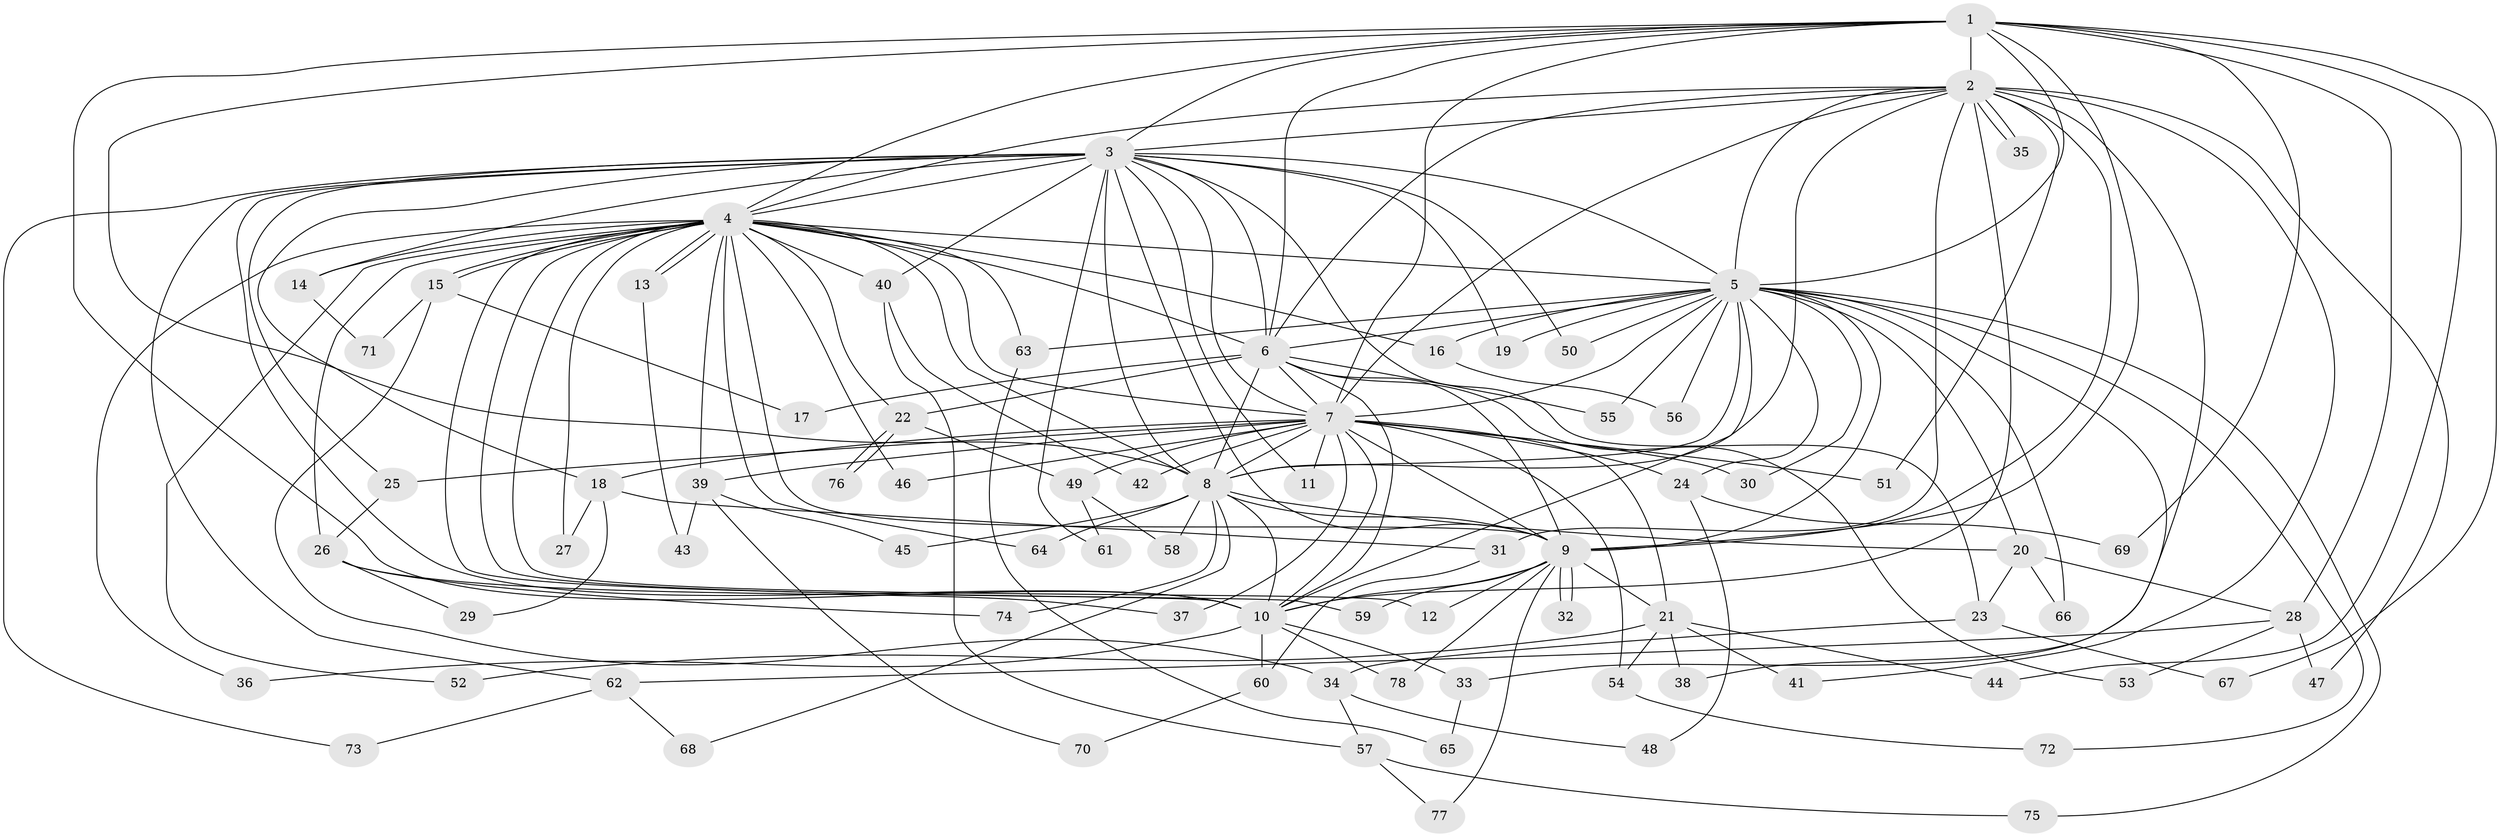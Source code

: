 // coarse degree distribution, {16: 0.017241379310344827, 14: 0.017241379310344827, 21: 0.034482758620689655, 29: 0.017241379310344827, 18: 0.017241379310344827, 9: 0.017241379310344827, 2: 0.5, 3: 0.15517241379310345, 5: 0.08620689655172414, 7: 0.034482758620689655, 4: 0.05172413793103448, 1: 0.034482758620689655, 6: 0.017241379310344827}
// Generated by graph-tools (version 1.1) at 2025/51/02/27/25 19:51:49]
// undirected, 78 vertices, 181 edges
graph export_dot {
graph [start="1"]
  node [color=gray90,style=filled];
  1;
  2;
  3;
  4;
  5;
  6;
  7;
  8;
  9;
  10;
  11;
  12;
  13;
  14;
  15;
  16;
  17;
  18;
  19;
  20;
  21;
  22;
  23;
  24;
  25;
  26;
  27;
  28;
  29;
  30;
  31;
  32;
  33;
  34;
  35;
  36;
  37;
  38;
  39;
  40;
  41;
  42;
  43;
  44;
  45;
  46;
  47;
  48;
  49;
  50;
  51;
  52;
  53;
  54;
  55;
  56;
  57;
  58;
  59;
  60;
  61;
  62;
  63;
  64;
  65;
  66;
  67;
  68;
  69;
  70;
  71;
  72;
  73;
  74;
  75;
  76;
  77;
  78;
  1 -- 2;
  1 -- 3;
  1 -- 4;
  1 -- 5;
  1 -- 6;
  1 -- 7;
  1 -- 8;
  1 -- 9;
  1 -- 10;
  1 -- 28;
  1 -- 44;
  1 -- 67;
  1 -- 69;
  2 -- 3;
  2 -- 4;
  2 -- 5;
  2 -- 6;
  2 -- 7;
  2 -- 8;
  2 -- 9;
  2 -- 10;
  2 -- 31;
  2 -- 33;
  2 -- 35;
  2 -- 35;
  2 -- 41;
  2 -- 47;
  2 -- 51;
  3 -- 4;
  3 -- 5;
  3 -- 6;
  3 -- 7;
  3 -- 8;
  3 -- 9;
  3 -- 10;
  3 -- 11;
  3 -- 14;
  3 -- 18;
  3 -- 19;
  3 -- 23;
  3 -- 25;
  3 -- 40;
  3 -- 50;
  3 -- 61;
  3 -- 62;
  3 -- 73;
  4 -- 5;
  4 -- 6;
  4 -- 7;
  4 -- 8;
  4 -- 9;
  4 -- 10;
  4 -- 12;
  4 -- 13;
  4 -- 13;
  4 -- 14;
  4 -- 15;
  4 -- 15;
  4 -- 16;
  4 -- 22;
  4 -- 26;
  4 -- 27;
  4 -- 36;
  4 -- 39;
  4 -- 40;
  4 -- 46;
  4 -- 52;
  4 -- 59;
  4 -- 63;
  4 -- 64;
  5 -- 6;
  5 -- 7;
  5 -- 8;
  5 -- 9;
  5 -- 10;
  5 -- 16;
  5 -- 19;
  5 -- 20;
  5 -- 24;
  5 -- 30;
  5 -- 38;
  5 -- 50;
  5 -- 55;
  5 -- 56;
  5 -- 63;
  5 -- 66;
  5 -- 72;
  5 -- 75;
  6 -- 7;
  6 -- 8;
  6 -- 9;
  6 -- 10;
  6 -- 17;
  6 -- 22;
  6 -- 53;
  6 -- 55;
  7 -- 8;
  7 -- 9;
  7 -- 10;
  7 -- 11;
  7 -- 18;
  7 -- 21;
  7 -- 24;
  7 -- 25;
  7 -- 30;
  7 -- 37;
  7 -- 39;
  7 -- 42;
  7 -- 46;
  7 -- 49;
  7 -- 51;
  7 -- 54;
  8 -- 9;
  8 -- 10;
  8 -- 20;
  8 -- 45;
  8 -- 58;
  8 -- 64;
  8 -- 68;
  8 -- 74;
  9 -- 10;
  9 -- 12;
  9 -- 21;
  9 -- 32;
  9 -- 32;
  9 -- 59;
  9 -- 77;
  9 -- 78;
  10 -- 33;
  10 -- 36;
  10 -- 60;
  10 -- 78;
  13 -- 43;
  14 -- 71;
  15 -- 17;
  15 -- 34;
  15 -- 71;
  16 -- 56;
  18 -- 27;
  18 -- 29;
  18 -- 31;
  20 -- 23;
  20 -- 28;
  20 -- 66;
  21 -- 38;
  21 -- 41;
  21 -- 44;
  21 -- 52;
  21 -- 54;
  22 -- 49;
  22 -- 76;
  22 -- 76;
  23 -- 34;
  23 -- 67;
  24 -- 48;
  24 -- 69;
  25 -- 26;
  26 -- 29;
  26 -- 37;
  26 -- 74;
  28 -- 47;
  28 -- 53;
  28 -- 62;
  31 -- 60;
  33 -- 65;
  34 -- 48;
  34 -- 57;
  39 -- 43;
  39 -- 45;
  39 -- 70;
  40 -- 42;
  40 -- 57;
  49 -- 58;
  49 -- 61;
  54 -- 72;
  57 -- 75;
  57 -- 77;
  60 -- 70;
  62 -- 68;
  62 -- 73;
  63 -- 65;
}
